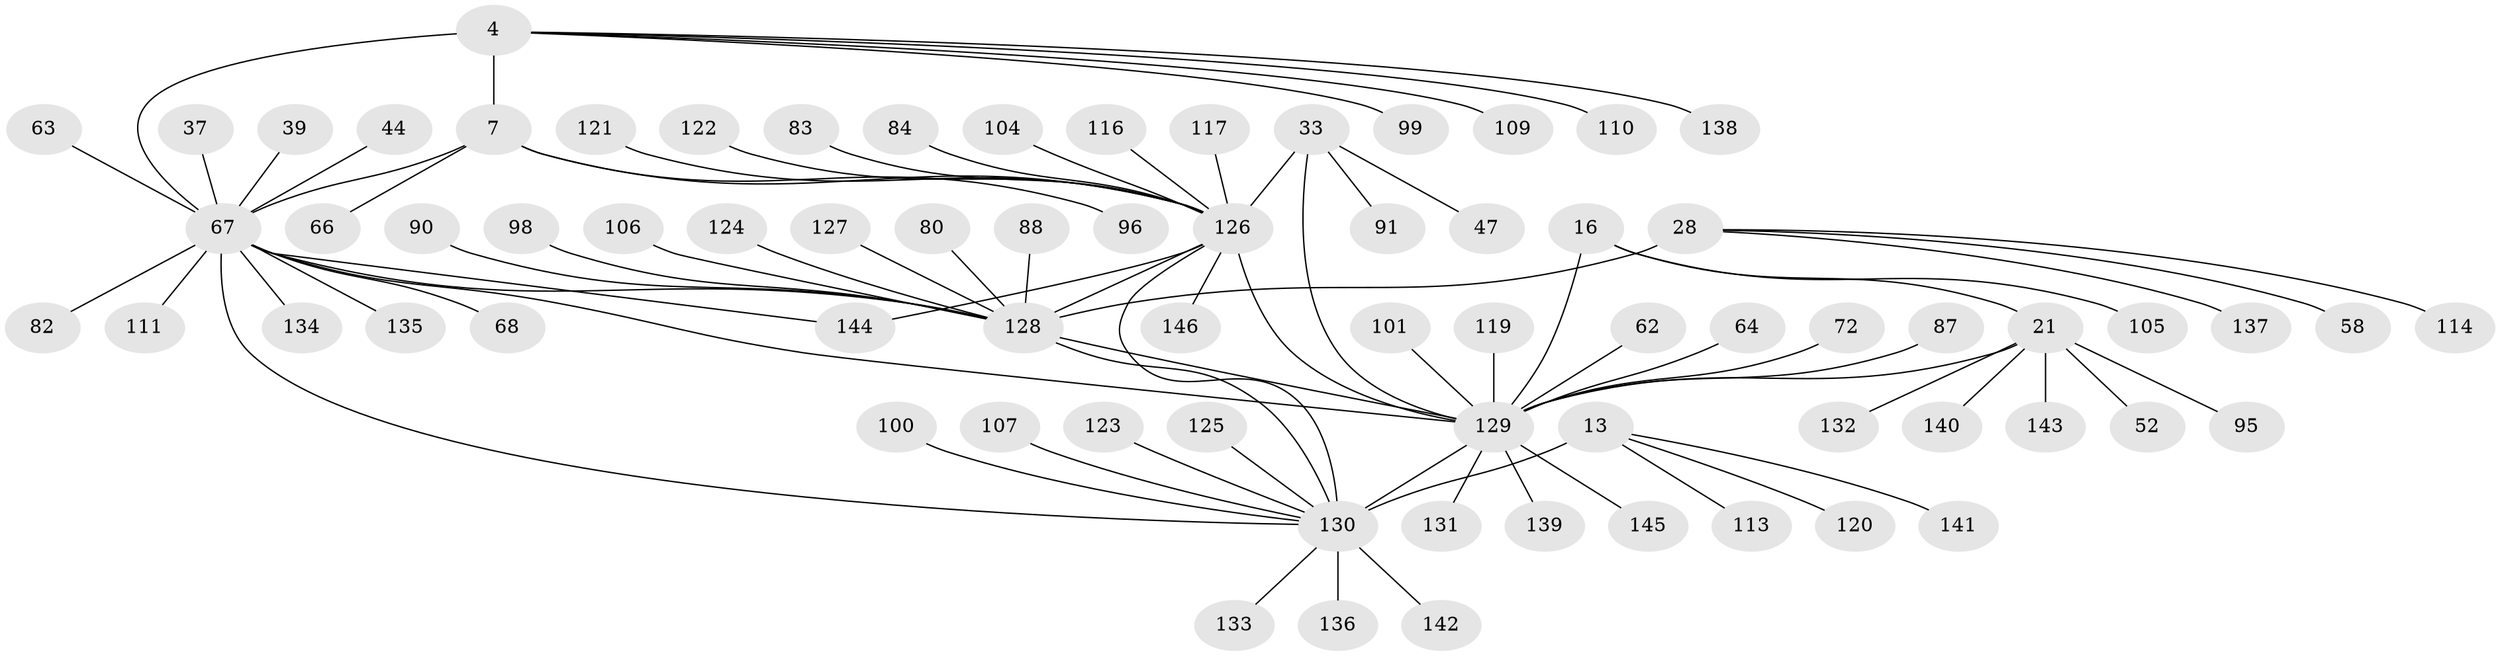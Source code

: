 // original degree distribution, {10: 0.0273972602739726, 14: 0.0136986301369863, 8: 0.04794520547945205, 11: 0.0273972602739726, 7: 0.03424657534246575, 12: 0.03424657534246575, 6: 0.00684931506849315, 15: 0.00684931506849315, 9: 0.0410958904109589, 2: 0.0958904109589041, 1: 0.6438356164383562, 3: 0.0136986301369863, 4: 0.00684931506849315}
// Generated by graph-tools (version 1.1) at 2025/54/03/09/25 04:54:46]
// undirected, 73 vertices, 82 edges
graph export_dot {
graph [start="1"]
  node [color=gray90,style=filled];
  4 [super="+3"];
  7 [super="+6"];
  13 [super="+8"];
  16 [super="+15"];
  21 [super="+19"];
  28 [super="+26"];
  33 [super="+30"];
  37;
  39;
  44;
  47;
  52;
  58;
  62;
  63;
  64;
  66;
  67 [super="+5"];
  68;
  72;
  80;
  82;
  83;
  84;
  87;
  88;
  90;
  91;
  95;
  96;
  98;
  99;
  100;
  101;
  104;
  105;
  106;
  107 [super="+102"];
  109;
  110;
  111;
  113;
  114;
  116;
  117;
  119;
  120;
  121;
  122;
  123;
  124;
  125;
  126 [super="+35+50+65+71+73+74+34+38+75"];
  127;
  128 [super="+27+41+42+51+60"];
  129 [super="+103+20+112+115+45+53+54+69+108+55+57"];
  130 [super="+14+46+48+56+12+118+70+78+81+85+89+92+93+94+97"];
  131;
  132;
  133;
  134;
  135;
  136;
  137;
  138;
  139 [super="+79"];
  140;
  141;
  142;
  143;
  144;
  145;
  146;
  4 -- 7 [weight=4];
  4 -- 99;
  4 -- 138;
  4 -- 109;
  4 -- 110;
  4 -- 67 [weight=6];
  7 -- 66;
  7 -- 96;
  7 -- 126;
  7 -- 67 [weight=6];
  13 -- 120;
  13 -- 141;
  13 -- 113;
  13 -- 130 [weight=10];
  16 -- 21 [weight=4];
  16 -- 105;
  16 -- 129 [weight=6];
  21 -- 95;
  21 -- 132;
  21 -- 140;
  21 -- 143;
  21 -- 52;
  21 -- 129 [weight=6];
  28 -- 58;
  28 -- 114;
  28 -- 137;
  28 -- 128 [weight=10];
  33 -- 47;
  33 -- 91;
  33 -- 129;
  33 -- 126 [weight=10];
  37 -- 67;
  39 -- 67;
  44 -- 67;
  62 -- 129;
  63 -- 67;
  64 -- 129;
  67 -- 128;
  67 -- 129 [weight=4];
  67 -- 130;
  67 -- 68;
  67 -- 134;
  67 -- 135;
  67 -- 144;
  67 -- 82;
  67 -- 111;
  72 -- 129;
  80 -- 128;
  83 -- 126;
  84 -- 126;
  87 -- 129;
  88 -- 128;
  90 -- 128;
  98 -- 128;
  100 -- 130;
  101 -- 129;
  104 -- 126;
  106 -- 128;
  107 -- 130;
  116 -- 126;
  117 -- 126;
  119 -- 129;
  121 -- 126;
  122 -- 126;
  123 -- 130;
  124 -- 128;
  125 -- 130;
  126 -- 130;
  126 -- 144;
  126 -- 146;
  126 -- 128 [weight=3];
  126 -- 129 [weight=2];
  127 -- 128;
  128 -- 129;
  128 -- 130 [weight=2];
  129 -- 131;
  129 -- 139;
  129 -- 145;
  129 -- 130;
  130 -- 136;
  130 -- 133;
  130 -- 142;
}
